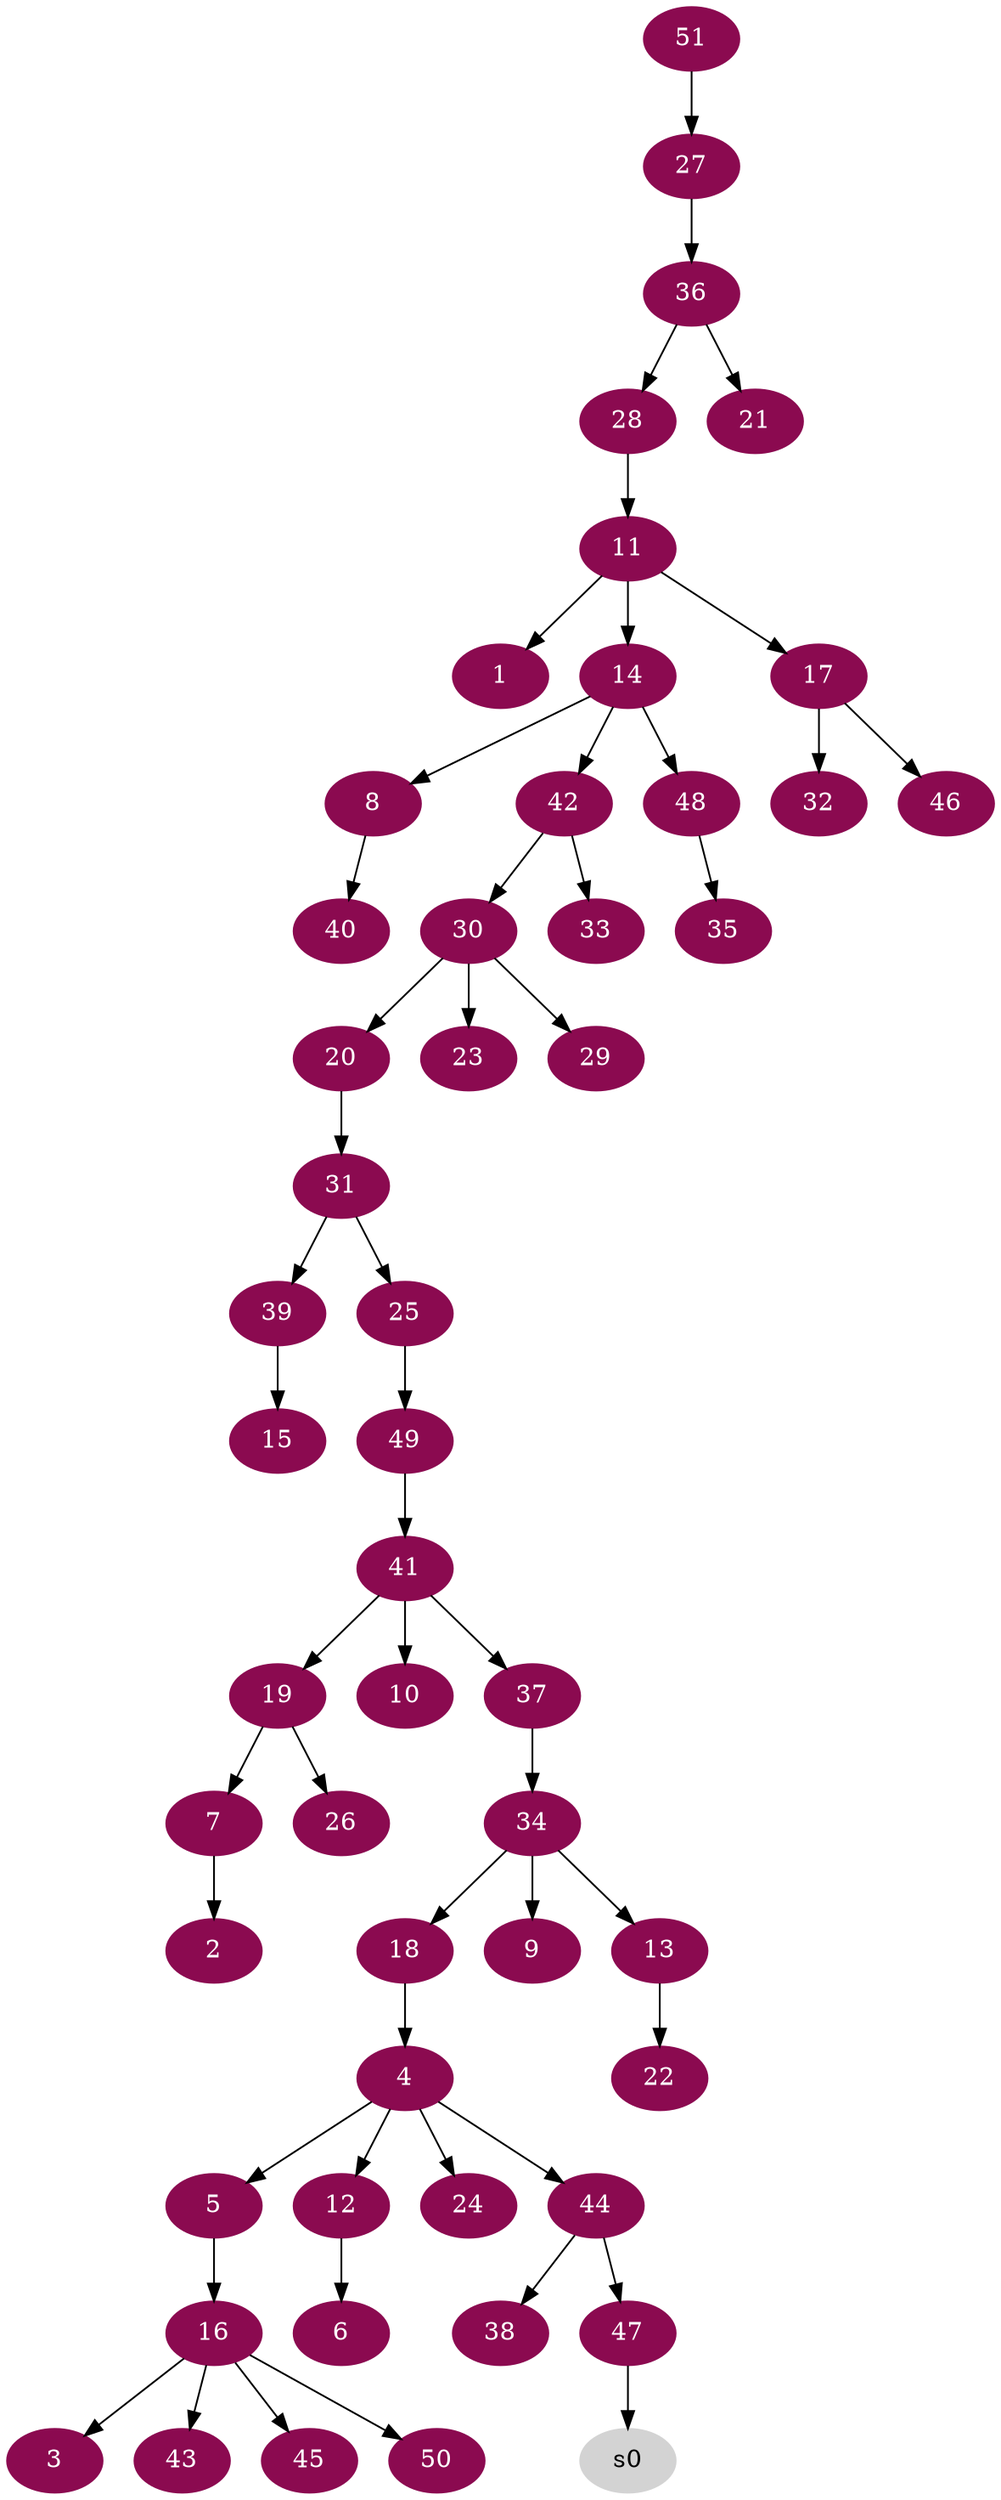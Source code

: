 digraph G {
node [color=deeppink4, style=filled, fontcolor=white];
11 -> 1;
7 -> 2;
16 -> 3;
18 -> 4;
4 -> 5;
12 -> 6;
19 -> 7;
14 -> 8;
34 -> 9;
41 -> 10;
28 -> 11;
4 -> 12;
34 -> 13;
11 -> 14;
39 -> 15;
5 -> 16;
11 -> 17;
34 -> 18;
41 -> 19;
30 -> 20;
36 -> 21;
13 -> 22;
30 -> 23;
4 -> 24;
31 -> 25;
19 -> 26;
51 -> 27;
36 -> 28;
30 -> 29;
42 -> 30;
20 -> 31;
17 -> 32;
42 -> 33;
37 -> 34;
48 -> 35;
27 -> 36;
41 -> 37;
44 -> 38;
31 -> 39;
8 -> 40;
49 -> 41;
14 -> 42;
16 -> 43;
4 -> 44;
16 -> 45;
17 -> 46;
44 -> 47;
14 -> 48;
25 -> 49;
16 -> 50;
node [color=lightgrey, style=filled, fontcolor=black];
47 -> s0;
}
